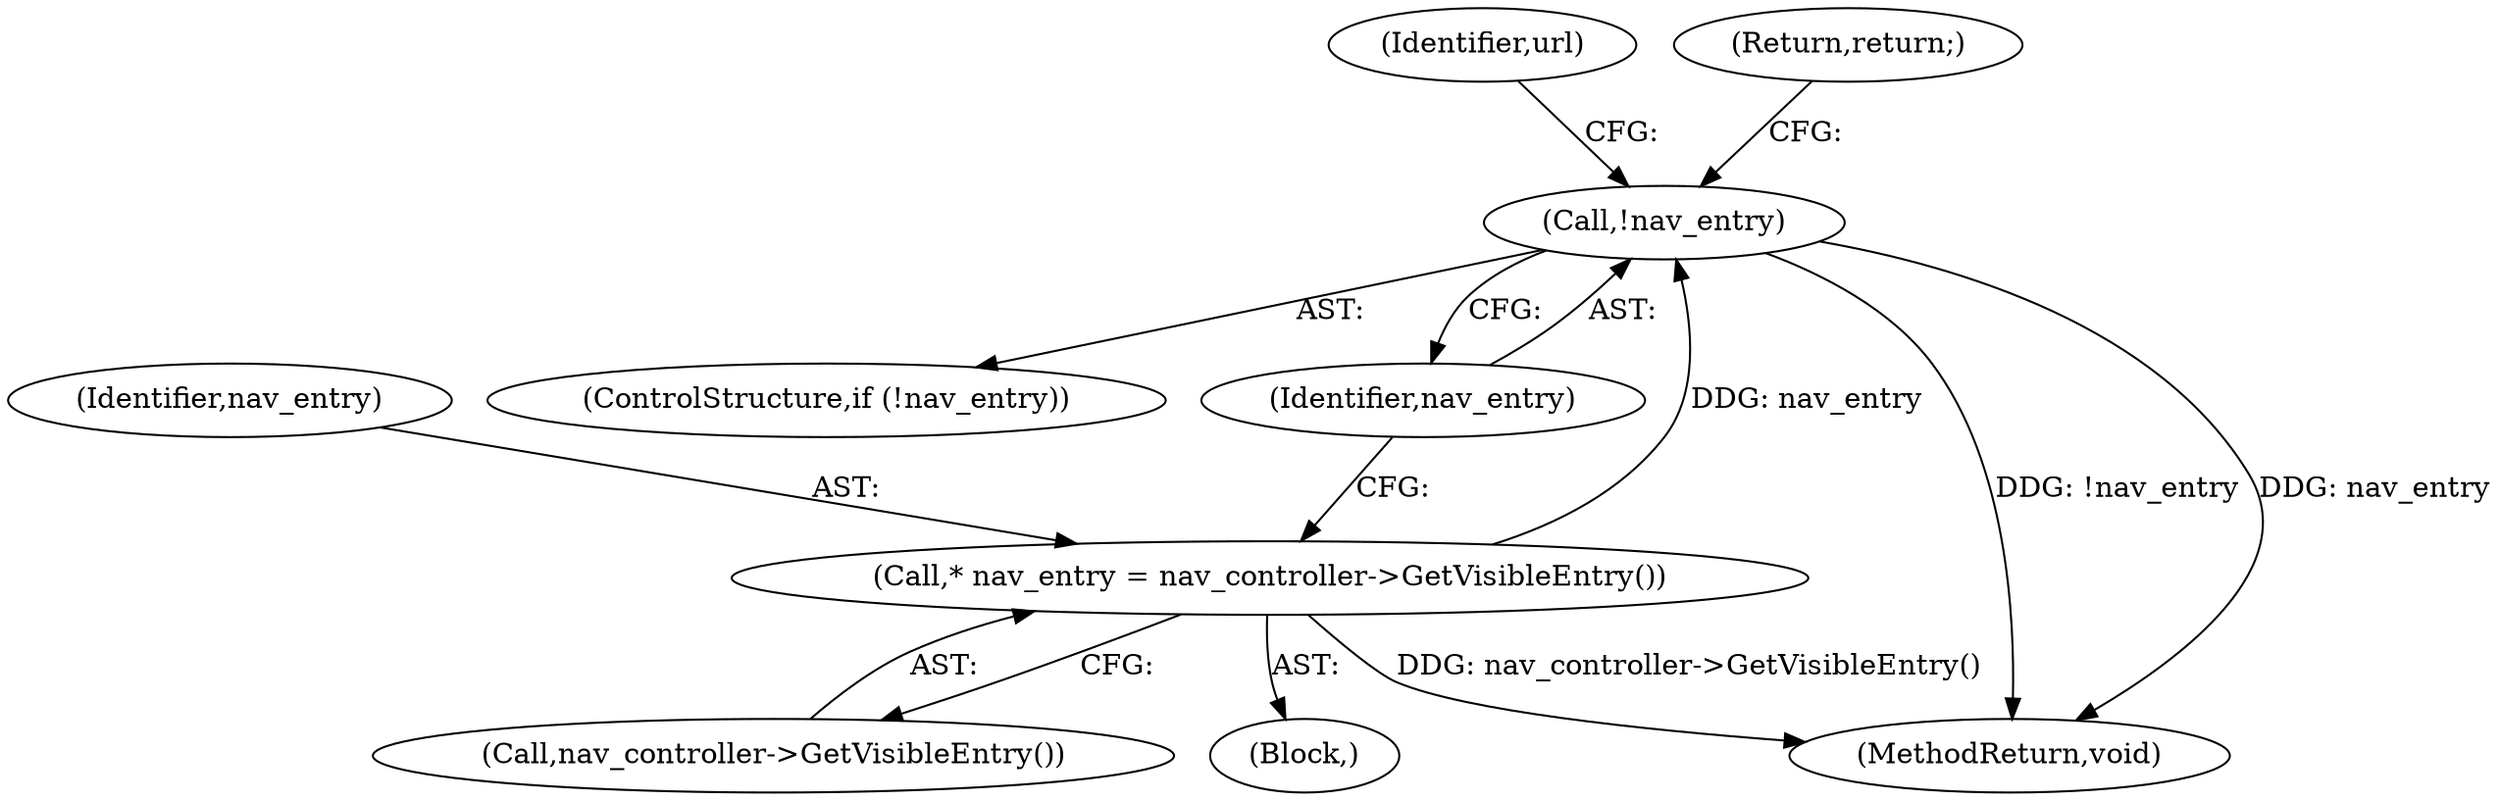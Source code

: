 digraph "0_Chrome_56a84aa67bb071a33a48ac1481b555c48e0a9a59@pointer" {
"1000112" [label="(Call,!nav_entry)"];
"1000108" [label="(Call,* nav_entry = nav_controller->GetVisibleEntry())"];
"1000108" [label="(Call,* nav_entry = nav_controller->GetVisibleEntry())"];
"1000102" [label="(Block,)"];
"1000111" [label="(ControlStructure,if (!nav_entry))"];
"1000117" [label="(Identifier,url)"];
"1000113" [label="(Identifier,nav_entry)"];
"1000110" [label="(Call,nav_controller->GetVisibleEntry())"];
"1000109" [label="(Identifier,nav_entry)"];
"1000181" [label="(MethodReturn,void)"];
"1000112" [label="(Call,!nav_entry)"];
"1000114" [label="(Return,return;)"];
"1000112" -> "1000111"  [label="AST: "];
"1000112" -> "1000113"  [label="CFG: "];
"1000113" -> "1000112"  [label="AST: "];
"1000114" -> "1000112"  [label="CFG: "];
"1000117" -> "1000112"  [label="CFG: "];
"1000112" -> "1000181"  [label="DDG: !nav_entry"];
"1000112" -> "1000181"  [label="DDG: nav_entry"];
"1000108" -> "1000112"  [label="DDG: nav_entry"];
"1000108" -> "1000102"  [label="AST: "];
"1000108" -> "1000110"  [label="CFG: "];
"1000109" -> "1000108"  [label="AST: "];
"1000110" -> "1000108"  [label="AST: "];
"1000113" -> "1000108"  [label="CFG: "];
"1000108" -> "1000181"  [label="DDG: nav_controller->GetVisibleEntry()"];
}

